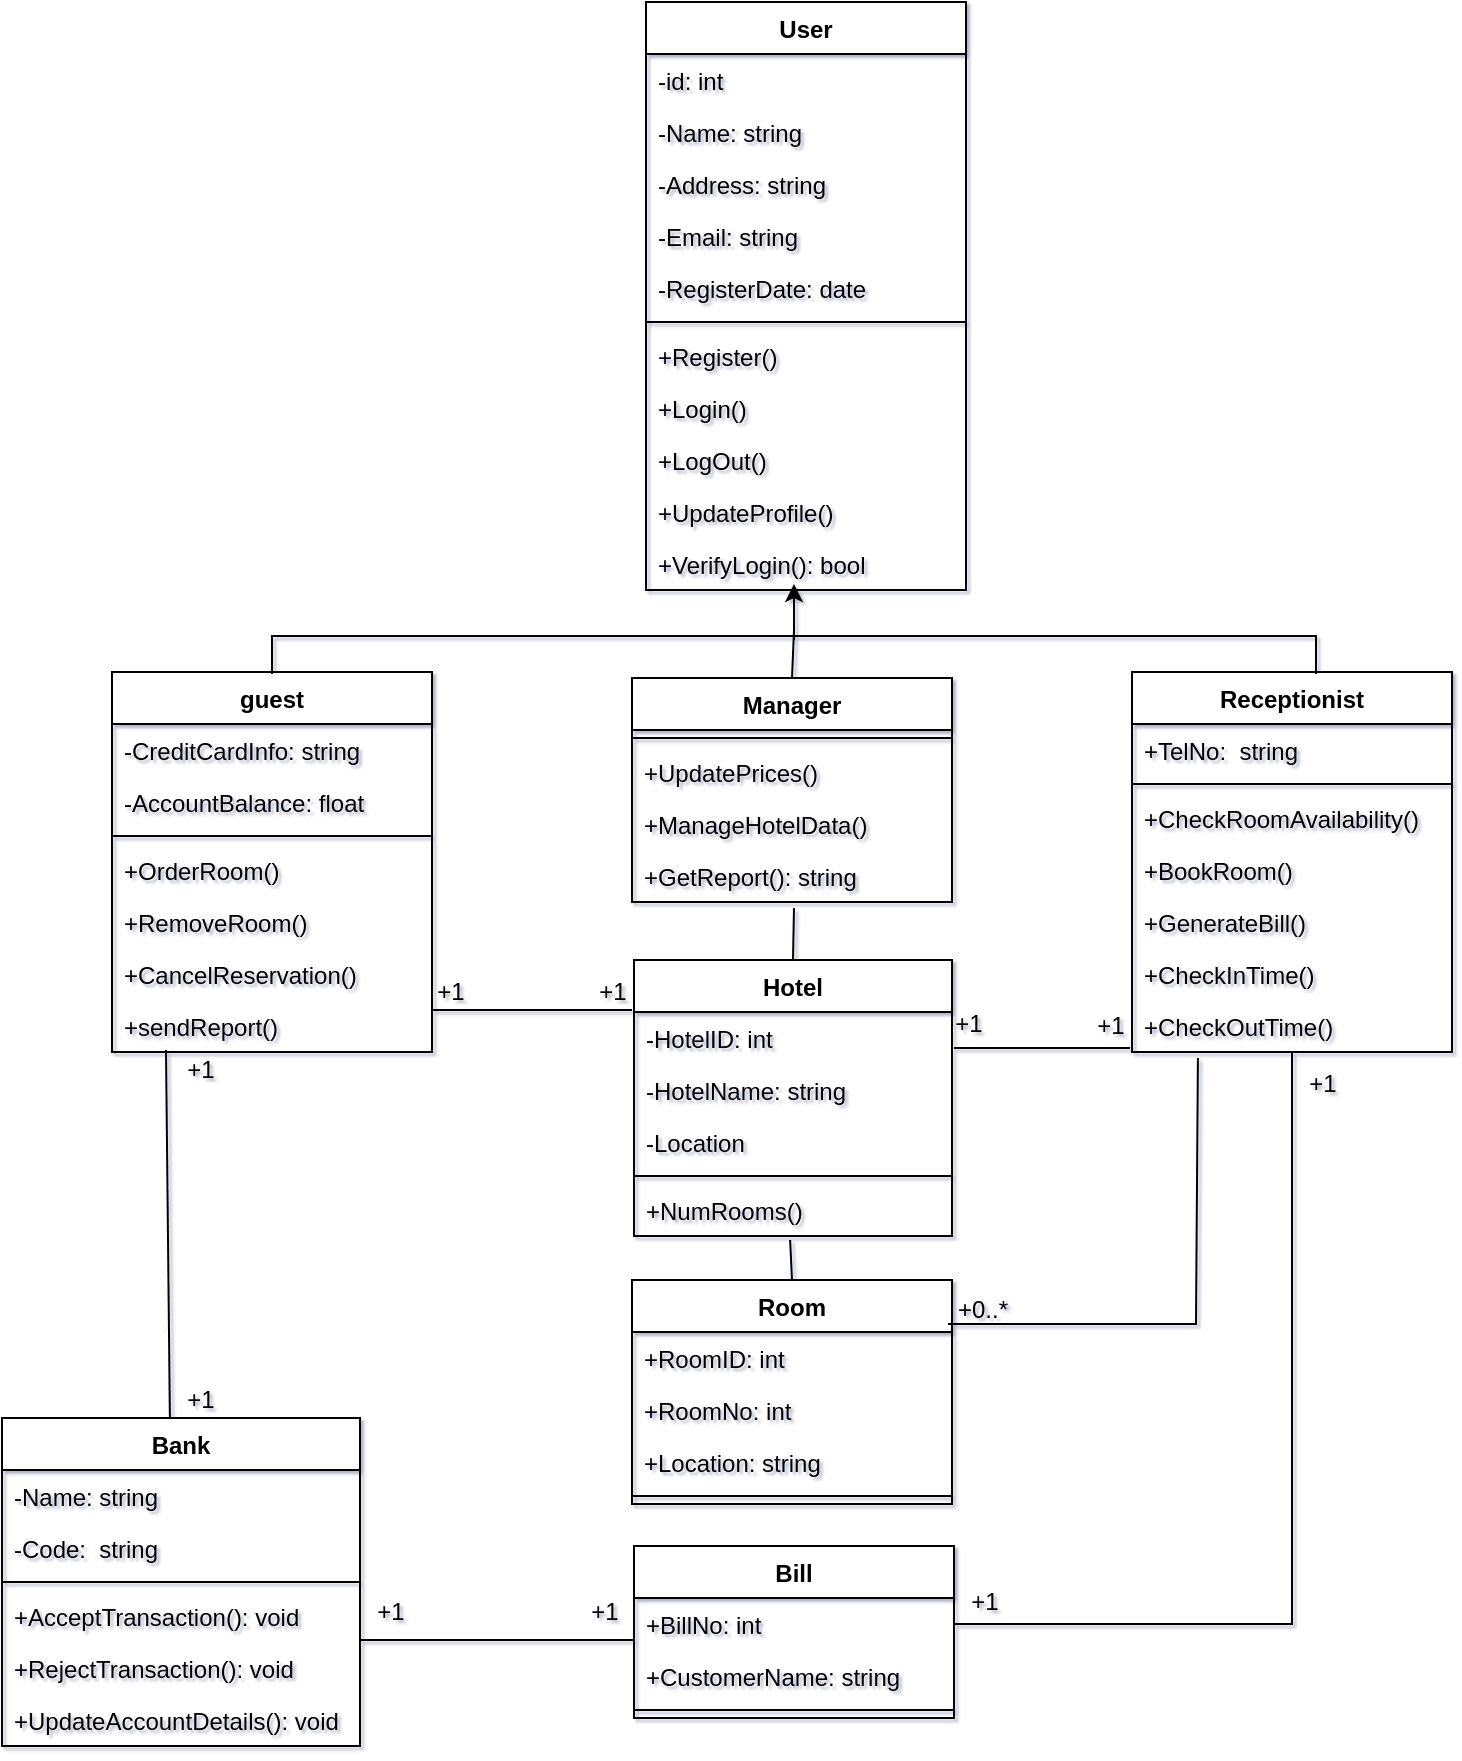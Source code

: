 <mxfile version="16.1.2" type="github">
  <diagram id="C5RBs43oDa-KdzZeNtuy" name="Page-1">
    <mxGraphModel dx="1268" dy="1282" grid="0" gridSize="10" guides="1" tooltips="1" connect="0" arrows="1" fold="1" page="0" pageScale="1" pageWidth="827" pageHeight="1169" background="none" math="0" shadow="1">
      <root>
        <mxCell id="WIyWlLk6GJQsqaUBKTNV-0" />
        <mxCell id="WIyWlLk6GJQsqaUBKTNV-1" parent="WIyWlLk6GJQsqaUBKTNV-0" />
        <mxCell id="Q7qjtp1x8WxKevpJag3L-6" value="Manager" style="swimlane;fontStyle=1;align=center;verticalAlign=top;childLayout=stackLayout;horizontal=1;startSize=26;horizontalStack=0;resizeParent=1;resizeParentMax=0;resizeLast=0;collapsible=1;marginBottom=0;" parent="WIyWlLk6GJQsqaUBKTNV-1" vertex="1">
          <mxGeometry x="280" y="-87" width="160" height="112" as="geometry" />
        </mxCell>
        <mxCell id="Q7qjtp1x8WxKevpJag3L-8" value="" style="line;strokeWidth=1;fillColor=none;align=left;verticalAlign=middle;spacingTop=-1;spacingLeft=3;spacingRight=3;rotatable=0;labelPosition=right;points=[];portConstraint=eastwest;" parent="Q7qjtp1x8WxKevpJag3L-6" vertex="1">
          <mxGeometry y="26" width="160" height="8" as="geometry" />
        </mxCell>
        <mxCell id="MbUpZIQPNQZBRhVj-hbv-45" value="+UpdatePrices()" style="text;strokeColor=none;fillColor=none;align=left;verticalAlign=top;spacingLeft=4;spacingRight=4;overflow=hidden;rotatable=0;points=[[0,0.5],[1,0.5]];portConstraint=eastwest;" vertex="1" parent="Q7qjtp1x8WxKevpJag3L-6">
          <mxGeometry y="34" width="160" height="26" as="geometry" />
        </mxCell>
        <mxCell id="MbUpZIQPNQZBRhVj-hbv-46" value="+ManageHotelData()" style="text;strokeColor=none;fillColor=none;align=left;verticalAlign=top;spacingLeft=4;spacingRight=4;overflow=hidden;rotatable=0;points=[[0,0.5],[1,0.5]];portConstraint=eastwest;" vertex="1" parent="Q7qjtp1x8WxKevpJag3L-6">
          <mxGeometry y="60" width="160" height="26" as="geometry" />
        </mxCell>
        <mxCell id="MbUpZIQPNQZBRhVj-hbv-29" value="+GetReport(): string" style="text;strokeColor=none;fillColor=none;align=left;verticalAlign=top;spacingLeft=4;spacingRight=4;overflow=hidden;rotatable=0;points=[[0,0.5],[1,0.5]];portConstraint=eastwest;" vertex="1" parent="Q7qjtp1x8WxKevpJag3L-6">
          <mxGeometry y="86" width="160" height="26" as="geometry" />
        </mxCell>
        <mxCell id="Q7qjtp1x8WxKevpJag3L-10" value="guest" style="swimlane;fontStyle=1;align=center;verticalAlign=top;childLayout=stackLayout;horizontal=1;startSize=26;horizontalStack=0;resizeParent=1;resizeParentMax=0;resizeLast=0;collapsible=1;marginBottom=0;" parent="WIyWlLk6GJQsqaUBKTNV-1" vertex="1">
          <mxGeometry x="20" y="-90" width="160" height="190" as="geometry" />
        </mxCell>
        <mxCell id="Q7qjtp1x8WxKevpJag3L-21" value="-CreditCardInfo: string" style="text;strokeColor=none;fillColor=none;align=left;verticalAlign=top;spacingLeft=4;spacingRight=4;overflow=hidden;rotatable=0;points=[[0,0.5],[1,0.5]];portConstraint=eastwest;" parent="Q7qjtp1x8WxKevpJag3L-10" vertex="1">
          <mxGeometry y="26" width="160" height="26" as="geometry" />
        </mxCell>
        <mxCell id="Q7qjtp1x8WxKevpJag3L-20" value="-AccountBalance: float" style="text;strokeColor=none;fillColor=none;align=left;verticalAlign=top;spacingLeft=4;spacingRight=4;overflow=hidden;rotatable=0;points=[[0,0.5],[1,0.5]];portConstraint=eastwest;" parent="Q7qjtp1x8WxKevpJag3L-10" vertex="1">
          <mxGeometry y="52" width="160" height="26" as="geometry" />
        </mxCell>
        <mxCell id="Q7qjtp1x8WxKevpJag3L-12" value="" style="line;strokeWidth=1;fillColor=none;align=left;verticalAlign=middle;spacingTop=-1;spacingLeft=3;spacingRight=3;rotatable=0;labelPosition=right;points=[];portConstraint=eastwest;" parent="Q7qjtp1x8WxKevpJag3L-10" vertex="1">
          <mxGeometry y="78" width="160" height="8" as="geometry" />
        </mxCell>
        <mxCell id="Q7qjtp1x8WxKevpJag3L-22" value="+OrderRoom()" style="text;strokeColor=none;fillColor=none;align=left;verticalAlign=top;spacingLeft=4;spacingRight=4;overflow=hidden;rotatable=0;points=[[0,0.5],[1,0.5]];portConstraint=eastwest;" parent="Q7qjtp1x8WxKevpJag3L-10" vertex="1">
          <mxGeometry y="86" width="160" height="26" as="geometry" />
        </mxCell>
        <mxCell id="Q7qjtp1x8WxKevpJag3L-23" value="+RemoveRoom()" style="text;strokeColor=none;fillColor=none;align=left;verticalAlign=top;spacingLeft=4;spacingRight=4;overflow=hidden;rotatable=0;points=[[0,0.5],[1,0.5]];portConstraint=eastwest;" parent="Q7qjtp1x8WxKevpJag3L-10" vertex="1">
          <mxGeometry y="112" width="160" height="26" as="geometry" />
        </mxCell>
        <mxCell id="MbUpZIQPNQZBRhVj-hbv-28" value="+CancelReservation()" style="text;strokeColor=none;fillColor=none;align=left;verticalAlign=top;spacingLeft=4;spacingRight=4;overflow=hidden;rotatable=0;points=[[0,0.5],[1,0.5]];portConstraint=eastwest;" vertex="1" parent="Q7qjtp1x8WxKevpJag3L-10">
          <mxGeometry y="138" width="160" height="26" as="geometry" />
        </mxCell>
        <mxCell id="MbUpZIQPNQZBRhVj-hbv-42" value="+sendReport()" style="text;strokeColor=none;fillColor=none;align=left;verticalAlign=top;spacingLeft=4;spacingRight=4;overflow=hidden;rotatable=0;points=[[0,0.5],[1,0.5]];portConstraint=eastwest;" vertex="1" parent="Q7qjtp1x8WxKevpJag3L-10">
          <mxGeometry y="164" width="160" height="26" as="geometry" />
        </mxCell>
        <mxCell id="T5A34cYK0QaYjGAUa2mt-9" value="Room" style="swimlane;fontStyle=1;align=center;verticalAlign=top;childLayout=stackLayout;horizontal=1;startSize=26;horizontalStack=0;resizeParent=1;resizeParentMax=0;resizeLast=0;collapsible=1;marginBottom=0;" parent="WIyWlLk6GJQsqaUBKTNV-1" vertex="1">
          <mxGeometry x="280" y="214" width="160" height="112" as="geometry" />
        </mxCell>
        <mxCell id="MbUpZIQPNQZBRhVj-hbv-49" value="+RoomID: int" style="text;strokeColor=none;fillColor=none;align=left;verticalAlign=top;spacingLeft=4;spacingRight=4;overflow=hidden;rotatable=0;points=[[0,0.5],[1,0.5]];portConstraint=eastwest;" vertex="1" parent="T5A34cYK0QaYjGAUa2mt-9">
          <mxGeometry y="26" width="160" height="26" as="geometry" />
        </mxCell>
        <mxCell id="T5A34cYK0QaYjGAUa2mt-10" value="+RoomNo: int" style="text;strokeColor=none;fillColor=none;align=left;verticalAlign=top;spacingLeft=4;spacingRight=4;overflow=hidden;rotatable=0;points=[[0,0.5],[1,0.5]];portConstraint=eastwest;" parent="T5A34cYK0QaYjGAUa2mt-9" vertex="1">
          <mxGeometry y="52" width="160" height="26" as="geometry" />
        </mxCell>
        <mxCell id="T5A34cYK0QaYjGAUa2mt-13" value="+Location: string" style="text;strokeColor=none;fillColor=none;align=left;verticalAlign=top;spacingLeft=4;spacingRight=4;overflow=hidden;rotatable=0;points=[[0,0.5],[1,0.5]];portConstraint=eastwest;" parent="T5A34cYK0QaYjGAUa2mt-9" vertex="1">
          <mxGeometry y="78" width="160" height="26" as="geometry" />
        </mxCell>
        <mxCell id="T5A34cYK0QaYjGAUa2mt-11" value="" style="line;strokeWidth=1;fillColor=none;align=left;verticalAlign=middle;spacingTop=-1;spacingLeft=3;spacingRight=3;rotatable=0;labelPosition=right;points=[];portConstraint=eastwest;" parent="T5A34cYK0QaYjGAUa2mt-9" vertex="1">
          <mxGeometry y="104" width="160" height="8" as="geometry" />
        </mxCell>
        <mxCell id="T5A34cYK0QaYjGAUa2mt-14" value="Receptionist" style="swimlane;fontStyle=1;align=center;verticalAlign=top;childLayout=stackLayout;horizontal=1;startSize=26;horizontalStack=0;resizeParent=1;resizeParentMax=0;resizeLast=0;collapsible=1;marginBottom=0;gradientColor=none;" parent="WIyWlLk6GJQsqaUBKTNV-1" vertex="1">
          <mxGeometry x="530" y="-90" width="160" height="190" as="geometry" />
        </mxCell>
        <mxCell id="T5A34cYK0QaYjGAUa2mt-19" value="+TelNo:  string" style="text;strokeColor=none;fillColor=none;align=left;verticalAlign=top;spacingLeft=4;spacingRight=4;overflow=hidden;rotatable=0;points=[[0,0.5],[1,0.5]];portConstraint=eastwest;" parent="T5A34cYK0QaYjGAUa2mt-14" vertex="1">
          <mxGeometry y="26" width="160" height="26" as="geometry" />
        </mxCell>
        <mxCell id="T5A34cYK0QaYjGAUa2mt-16" value="" style="line;strokeWidth=1;fillColor=none;align=left;verticalAlign=middle;spacingTop=-1;spacingLeft=3;spacingRight=3;rotatable=0;labelPosition=right;points=[];portConstraint=eastwest;" parent="T5A34cYK0QaYjGAUa2mt-14" vertex="1">
          <mxGeometry y="52" width="160" height="8" as="geometry" />
        </mxCell>
        <mxCell id="T5A34cYK0QaYjGAUa2mt-17" value="+CheckRoomAvailability()" style="text;strokeColor=none;fillColor=none;align=left;verticalAlign=top;spacingLeft=4;spacingRight=4;overflow=hidden;rotatable=0;points=[[0,0.5],[1,0.5]];portConstraint=eastwest;" parent="T5A34cYK0QaYjGAUa2mt-14" vertex="1">
          <mxGeometry y="60" width="160" height="26" as="geometry" />
        </mxCell>
        <mxCell id="T5A34cYK0QaYjGAUa2mt-21" value="+BookRoom()" style="text;strokeColor=none;fillColor=none;align=left;verticalAlign=top;spacingLeft=4;spacingRight=4;overflow=hidden;rotatable=0;points=[[0,0.5],[1,0.5]];portConstraint=eastwest;" parent="T5A34cYK0QaYjGAUa2mt-14" vertex="1">
          <mxGeometry y="86" width="160" height="26" as="geometry" />
        </mxCell>
        <mxCell id="T5A34cYK0QaYjGAUa2mt-37" value="+GenerateBill()" style="text;strokeColor=none;fillColor=none;align=left;verticalAlign=top;spacingLeft=4;spacingRight=4;overflow=hidden;rotatable=0;points=[[0,0.5],[1,0.5]];portConstraint=eastwest;" parent="T5A34cYK0QaYjGAUa2mt-14" vertex="1">
          <mxGeometry y="112" width="160" height="26" as="geometry" />
        </mxCell>
        <mxCell id="MbUpZIQPNQZBRhVj-hbv-41" value="+CheckInTime()" style="text;strokeColor=none;fillColor=none;align=left;verticalAlign=top;spacingLeft=4;spacingRight=4;overflow=hidden;rotatable=0;points=[[0,0.5],[1,0.5]];portConstraint=eastwest;" vertex="1" parent="T5A34cYK0QaYjGAUa2mt-14">
          <mxGeometry y="138" width="160" height="26" as="geometry" />
        </mxCell>
        <mxCell id="MbUpZIQPNQZBRhVj-hbv-40" value="+CheckOutTime()" style="text;strokeColor=none;fillColor=none;align=left;verticalAlign=top;spacingLeft=4;spacingRight=4;overflow=hidden;rotatable=0;points=[[0,0.5],[1,0.5]];portConstraint=eastwest;" vertex="1" parent="T5A34cYK0QaYjGAUa2mt-14">
          <mxGeometry y="164" width="160" height="26" as="geometry" />
        </mxCell>
        <mxCell id="T5A34cYK0QaYjGAUa2mt-29" value="" style="endArrow=none;html=1;rounded=0;exitX=1;exitY=0.5;exitDx=0;exitDy=0;" parent="WIyWlLk6GJQsqaUBKTNV-1" source="T5A34cYK0QaYjGAUa2mt-31" edge="1">
          <mxGeometry width="50" height="50" relative="1" as="geometry">
            <mxPoint x="828" y="210" as="sourcePoint" />
            <mxPoint x="610" y="100" as="targetPoint" />
            <Array as="points">
              <mxPoint x="610" y="386" />
            </Array>
          </mxGeometry>
        </mxCell>
        <mxCell id="T5A34cYK0QaYjGAUa2mt-30" value="Bill" style="swimlane;fontStyle=1;align=center;verticalAlign=top;childLayout=stackLayout;horizontal=1;startSize=26;horizontalStack=0;resizeParent=1;resizeParentMax=0;resizeLast=0;collapsible=1;marginBottom=0;" parent="WIyWlLk6GJQsqaUBKTNV-1" vertex="1">
          <mxGeometry x="281" y="347" width="160" height="86" as="geometry" />
        </mxCell>
        <mxCell id="T5A34cYK0QaYjGAUa2mt-31" value="+BillNo: int" style="text;strokeColor=none;fillColor=none;align=left;verticalAlign=top;spacingLeft=4;spacingRight=4;overflow=hidden;rotatable=0;points=[[0,0.5],[1,0.5]];portConstraint=eastwest;" parent="T5A34cYK0QaYjGAUa2mt-30" vertex="1">
          <mxGeometry y="26" width="160" height="26" as="geometry" />
        </mxCell>
        <mxCell id="T5A34cYK0QaYjGAUa2mt-34" value="+CustomerName: string" style="text;strokeColor=none;fillColor=none;align=left;verticalAlign=top;spacingLeft=4;spacingRight=4;overflow=hidden;rotatable=0;points=[[0,0.5],[1,0.5]];portConstraint=eastwest;" parent="T5A34cYK0QaYjGAUa2mt-30" vertex="1">
          <mxGeometry y="52" width="160" height="26" as="geometry" />
        </mxCell>
        <mxCell id="T5A34cYK0QaYjGAUa2mt-32" value="" style="line;strokeWidth=1;fillColor=none;align=left;verticalAlign=middle;spacingTop=-1;spacingLeft=3;spacingRight=3;rotatable=0;labelPosition=right;points=[];portConstraint=eastwest;" parent="T5A34cYK0QaYjGAUa2mt-30" vertex="1">
          <mxGeometry y="78" width="160" height="8" as="geometry" />
        </mxCell>
        <mxCell id="T5A34cYK0QaYjGAUa2mt-35" value="" style="endArrow=none;html=1;rounded=0;entryX=0;entryY=0.808;entryDx=0;entryDy=0;entryPerimeter=0;exitX=1;exitY=0.962;exitDx=0;exitDy=0;exitPerimeter=0;" parent="WIyWlLk6GJQsqaUBKTNV-1" source="MbUpZIQPNQZBRhVj-hbv-13" target="T5A34cYK0QaYjGAUa2mt-31" edge="1">
          <mxGeometry width="50" height="50" relative="1" as="geometry">
            <mxPoint x="100" y="335" as="sourcePoint" />
            <mxPoint x="580" y="280" as="targetPoint" />
            <Array as="points" />
          </mxGeometry>
        </mxCell>
        <mxCell id="T5A34cYK0QaYjGAUa2mt-38" value="" style="endArrow=none;html=1;rounded=0;exitX=0.206;exitY=1.115;exitDx=0;exitDy=0;exitPerimeter=0;" parent="WIyWlLk6GJQsqaUBKTNV-1" source="MbUpZIQPNQZBRhVj-hbv-40" edge="1">
          <mxGeometry width="50" height="50" relative="1" as="geometry">
            <mxPoint x="562" y="145" as="sourcePoint" />
            <mxPoint x="438" y="236" as="targetPoint" />
            <Array as="points">
              <mxPoint x="562" y="236" />
            </Array>
          </mxGeometry>
        </mxCell>
        <mxCell id="T5A34cYK0QaYjGAUa2mt-43" value="+1" style="text;html=1;align=center;verticalAlign=middle;resizable=0;points=[];autosize=1;strokeColor=none;fillColor=none;" parent="WIyWlLk6GJQsqaUBKTNV-1" vertex="1">
          <mxGeometry x="144" y="370" width="30" height="20" as="geometry" />
        </mxCell>
        <mxCell id="T5A34cYK0QaYjGAUa2mt-44" value="+1" style="text;html=1;align=center;verticalAlign=middle;resizable=0;points=[];autosize=1;strokeColor=none;fillColor=none;" parent="WIyWlLk6GJQsqaUBKTNV-1" vertex="1">
          <mxGeometry x="251" y="370" width="30" height="20" as="geometry" />
        </mxCell>
        <mxCell id="T5A34cYK0QaYjGAUa2mt-46" value="+1" style="text;html=1;align=center;verticalAlign=middle;resizable=0;points=[];autosize=1;strokeColor=none;fillColor=none;" parent="WIyWlLk6GJQsqaUBKTNV-1" vertex="1">
          <mxGeometry x="610" y="106" width="30" height="20" as="geometry" />
        </mxCell>
        <mxCell id="T5A34cYK0QaYjGAUa2mt-47" value="+0..*" style="text;html=1;align=center;verticalAlign=middle;resizable=0;points=[];autosize=1;strokeColor=none;fillColor=none;" parent="WIyWlLk6GJQsqaUBKTNV-1" vertex="1">
          <mxGeometry x="435" y="219" width="40" height="20" as="geometry" />
        </mxCell>
        <mxCell id="LYXB9PWpveWqiD-qRQv--0" value="User" style="swimlane;fontStyle=1;align=center;verticalAlign=top;childLayout=stackLayout;horizontal=1;startSize=26;horizontalStack=0;resizeParent=1;resizeParentMax=0;resizeLast=0;collapsible=1;marginBottom=0;" parent="WIyWlLk6GJQsqaUBKTNV-1" vertex="1">
          <mxGeometry x="287" y="-425" width="160" height="294" as="geometry" />
        </mxCell>
        <mxCell id="LYXB9PWpveWqiD-qRQv--10" value="-id: int" style="text;strokeColor=none;fillColor=none;align=left;verticalAlign=top;spacingLeft=4;spacingRight=4;overflow=hidden;rotatable=0;points=[[0,0.5],[1,0.5]];portConstraint=eastwest;" parent="LYXB9PWpveWqiD-qRQv--0" vertex="1">
          <mxGeometry y="26" width="160" height="26" as="geometry" />
        </mxCell>
        <mxCell id="LYXB9PWpveWqiD-qRQv--1" value="-Name: string" style="text;strokeColor=none;fillColor=none;align=left;verticalAlign=top;spacingLeft=4;spacingRight=4;overflow=hidden;rotatable=0;points=[[0,0.5],[1,0.5]];portConstraint=eastwest;" parent="LYXB9PWpveWqiD-qRQv--0" vertex="1">
          <mxGeometry y="52" width="160" height="26" as="geometry" />
        </mxCell>
        <mxCell id="LYXB9PWpveWqiD-qRQv--2" value="-Address: string" style="text;strokeColor=none;fillColor=none;align=left;verticalAlign=top;spacingLeft=4;spacingRight=4;overflow=hidden;rotatable=0;points=[[0,0.5],[1,0.5]];portConstraint=eastwest;" parent="LYXB9PWpveWqiD-qRQv--0" vertex="1">
          <mxGeometry y="78" width="160" height="26" as="geometry" />
        </mxCell>
        <mxCell id="LYXB9PWpveWqiD-qRQv--3" value="-Email: string" style="text;strokeColor=none;fillColor=none;align=left;verticalAlign=top;spacingLeft=4;spacingRight=4;overflow=hidden;rotatable=0;points=[[0,0.5],[1,0.5]];portConstraint=eastwest;" parent="LYXB9PWpveWqiD-qRQv--0" vertex="1">
          <mxGeometry y="104" width="160" height="26" as="geometry" />
        </mxCell>
        <mxCell id="LYXB9PWpveWqiD-qRQv--12" value="-RegisterDate: date" style="text;strokeColor=none;fillColor=none;align=left;verticalAlign=top;spacingLeft=4;spacingRight=4;overflow=hidden;rotatable=0;points=[[0,0.5],[1,0.5]];portConstraint=eastwest;" parent="LYXB9PWpveWqiD-qRQv--0" vertex="1">
          <mxGeometry y="130" width="160" height="26" as="geometry" />
        </mxCell>
        <mxCell id="LYXB9PWpveWqiD-qRQv--6" value="" style="line;strokeWidth=1;fillColor=none;align=left;verticalAlign=middle;spacingTop=-1;spacingLeft=3;spacingRight=3;rotatable=0;labelPosition=right;points=[];portConstraint=eastwest;" parent="LYXB9PWpveWqiD-qRQv--0" vertex="1">
          <mxGeometry y="156" width="160" height="8" as="geometry" />
        </mxCell>
        <mxCell id="LYXB9PWpveWqiD-qRQv--7" value="+Register()" style="text;strokeColor=none;fillColor=none;align=left;verticalAlign=top;spacingLeft=4;spacingRight=4;overflow=hidden;rotatable=0;points=[[0,0.5],[1,0.5]];portConstraint=eastwest;" parent="LYXB9PWpveWqiD-qRQv--0" vertex="1">
          <mxGeometry y="164" width="160" height="26" as="geometry" />
        </mxCell>
        <mxCell id="LYXB9PWpveWqiD-qRQv--8" value="+Login()" style="text;strokeColor=none;fillColor=none;align=left;verticalAlign=top;spacingLeft=4;spacingRight=4;overflow=hidden;rotatable=0;points=[[0,0.5],[1,0.5]];portConstraint=eastwest;" parent="LYXB9PWpveWqiD-qRQv--0" vertex="1">
          <mxGeometry y="190" width="160" height="26" as="geometry" />
        </mxCell>
        <mxCell id="MbUpZIQPNQZBRhVj-hbv-47" value="+LogOut()" style="text;strokeColor=none;fillColor=none;align=left;verticalAlign=top;spacingLeft=4;spacingRight=4;overflow=hidden;rotatable=0;points=[[0,0.5],[1,0.5]];portConstraint=eastwest;" vertex="1" parent="LYXB9PWpveWqiD-qRQv--0">
          <mxGeometry y="216" width="160" height="26" as="geometry" />
        </mxCell>
        <mxCell id="LYXB9PWpveWqiD-qRQv--9" value="+UpdateProfile()" style="text;strokeColor=none;fillColor=none;align=left;verticalAlign=top;spacingLeft=4;spacingRight=4;overflow=hidden;rotatable=0;points=[[0,0.5],[1,0.5]];portConstraint=eastwest;" parent="LYXB9PWpveWqiD-qRQv--0" vertex="1">
          <mxGeometry y="242" width="160" height="26" as="geometry" />
        </mxCell>
        <mxCell id="LYXB9PWpveWqiD-qRQv--11" value="+VerifyLogin(): bool" style="text;strokeColor=none;fillColor=none;align=left;verticalAlign=top;spacingLeft=4;spacingRight=4;overflow=hidden;rotatable=0;points=[[0,0.5],[1,0.5]];portConstraint=eastwest;" parent="LYXB9PWpveWqiD-qRQv--0" vertex="1">
          <mxGeometry y="268" width="160" height="26" as="geometry" />
        </mxCell>
        <mxCell id="MbUpZIQPNQZBRhVj-hbv-7" value="Bank" style="swimlane;fontStyle=1;align=center;verticalAlign=top;childLayout=stackLayout;horizontal=1;startSize=26;horizontalStack=0;resizeParent=1;resizeParentMax=0;resizeLast=0;collapsible=1;marginBottom=0;" vertex="1" parent="WIyWlLk6GJQsqaUBKTNV-1">
          <mxGeometry x="-35" y="283" width="179" height="164" as="geometry" />
        </mxCell>
        <mxCell id="MbUpZIQPNQZBRhVj-hbv-9" value="-Name: string" style="text;strokeColor=none;fillColor=none;align=left;verticalAlign=top;spacingLeft=4;spacingRight=4;overflow=hidden;rotatable=0;points=[[0,0.5],[1,0.5]];portConstraint=eastwest;" vertex="1" parent="MbUpZIQPNQZBRhVj-hbv-7">
          <mxGeometry y="26" width="179" height="26" as="geometry" />
        </mxCell>
        <mxCell id="MbUpZIQPNQZBRhVj-hbv-10" value="-Code:  string" style="text;strokeColor=none;fillColor=none;align=left;verticalAlign=top;spacingLeft=4;spacingRight=4;overflow=hidden;rotatable=0;points=[[0,0.5],[1,0.5]];portConstraint=eastwest;" vertex="1" parent="MbUpZIQPNQZBRhVj-hbv-7">
          <mxGeometry y="52" width="179" height="26" as="geometry" />
        </mxCell>
        <mxCell id="MbUpZIQPNQZBRhVj-hbv-12" value="" style="line;strokeWidth=1;fillColor=none;align=left;verticalAlign=middle;spacingTop=-1;spacingLeft=3;spacingRight=3;rotatable=0;labelPosition=right;points=[];portConstraint=eastwest;" vertex="1" parent="MbUpZIQPNQZBRhVj-hbv-7">
          <mxGeometry y="78" width="179" height="8" as="geometry" />
        </mxCell>
        <mxCell id="MbUpZIQPNQZBRhVj-hbv-13" value="+AcceptTransaction(): void" style="text;strokeColor=none;fillColor=none;align=left;verticalAlign=top;spacingLeft=4;spacingRight=4;overflow=hidden;rotatable=0;points=[[0,0.5],[1,0.5]];portConstraint=eastwest;" vertex="1" parent="MbUpZIQPNQZBRhVj-hbv-7">
          <mxGeometry y="86" width="179" height="26" as="geometry" />
        </mxCell>
        <mxCell id="MbUpZIQPNQZBRhVj-hbv-14" value="+RejectTransaction(): void" style="text;strokeColor=none;fillColor=none;align=left;verticalAlign=top;spacingLeft=4;spacingRight=4;overflow=hidden;rotatable=0;points=[[0,0.5],[1,0.5]];portConstraint=eastwest;" vertex="1" parent="MbUpZIQPNQZBRhVj-hbv-7">
          <mxGeometry y="112" width="179" height="26" as="geometry" />
        </mxCell>
        <mxCell id="MbUpZIQPNQZBRhVj-hbv-15" value="+UpdateAccountDetails(): void" style="text;strokeColor=none;fillColor=none;align=left;verticalAlign=top;spacingLeft=4;spacingRight=4;overflow=hidden;rotatable=0;points=[[0,0.5],[1,0.5]];portConstraint=eastwest;" vertex="1" parent="MbUpZIQPNQZBRhVj-hbv-7">
          <mxGeometry y="138" width="179" height="26" as="geometry" />
        </mxCell>
        <mxCell id="MbUpZIQPNQZBRhVj-hbv-17" value="" style="endArrow=none;html=1;rounded=0;entryX=0.575;entryY=0.005;entryDx=0;entryDy=0;entryPerimeter=0;" edge="1" parent="WIyWlLk6GJQsqaUBKTNV-1" target="T5A34cYK0QaYjGAUa2mt-14">
          <mxGeometry width="50" height="50" relative="1" as="geometry">
            <mxPoint x="100" y="-89" as="sourcePoint" />
            <mxPoint x="640" y="-99" as="targetPoint" />
            <Array as="points">
              <mxPoint x="100" y="-108" />
              <mxPoint x="622" y="-108" />
            </Array>
          </mxGeometry>
        </mxCell>
        <mxCell id="MbUpZIQPNQZBRhVj-hbv-18" value="" style="endArrow=classic;html=1;rounded=0;" edge="1" parent="WIyWlLk6GJQsqaUBKTNV-1">
          <mxGeometry width="50" height="50" relative="1" as="geometry">
            <mxPoint x="361" y="-106" as="sourcePoint" />
            <mxPoint x="361" y="-134" as="targetPoint" />
          </mxGeometry>
        </mxCell>
        <mxCell id="MbUpZIQPNQZBRhVj-hbv-20" value="" style="endArrow=none;html=1;rounded=0;exitX=0.5;exitY=0;exitDx=0;exitDy=0;" edge="1" parent="WIyWlLk6GJQsqaUBKTNV-1" source="Q7qjtp1x8WxKevpJag3L-6">
          <mxGeometry width="50" height="50" relative="1" as="geometry">
            <mxPoint x="311" y="-56" as="sourcePoint" />
            <mxPoint x="361" y="-111" as="targetPoint" />
          </mxGeometry>
        </mxCell>
        <mxCell id="MbUpZIQPNQZBRhVj-hbv-23" value="" style="endArrow=none;html=1;rounded=0;exitX=0.469;exitY=0;exitDx=0;exitDy=0;exitPerimeter=0;" edge="1" parent="WIyWlLk6GJQsqaUBKTNV-1" source="MbUpZIQPNQZBRhVj-hbv-7">
          <mxGeometry width="50" height="50" relative="1" as="geometry">
            <mxPoint x="-77" y="186" as="sourcePoint" />
            <mxPoint x="47" y="99" as="targetPoint" />
          </mxGeometry>
        </mxCell>
        <mxCell id="MbUpZIQPNQZBRhVj-hbv-24" value="+1" style="text;html=1;align=center;verticalAlign=middle;resizable=0;points=[];autosize=1;strokeColor=none;fillColor=none;" vertex="1" parent="WIyWlLk6GJQsqaUBKTNV-1">
          <mxGeometry x="52" y="265" width="24" height="18" as="geometry" />
        </mxCell>
        <mxCell id="MbUpZIQPNQZBRhVj-hbv-25" value="+1" style="text;html=1;align=center;verticalAlign=middle;resizable=0;points=[];autosize=1;strokeColor=none;fillColor=none;" vertex="1" parent="WIyWlLk6GJQsqaUBKTNV-1">
          <mxGeometry x="52" y="100" width="24" height="18" as="geometry" />
        </mxCell>
        <mxCell id="MbUpZIQPNQZBRhVj-hbv-30" value="Hotel" style="swimlane;fontStyle=1;align=center;verticalAlign=top;childLayout=stackLayout;horizontal=1;startSize=26;horizontalStack=0;resizeParent=1;resizeParentMax=0;resizeLast=0;collapsible=1;marginBottom=0;" vertex="1" parent="WIyWlLk6GJQsqaUBKTNV-1">
          <mxGeometry x="281" y="54" width="159" height="138" as="geometry" />
        </mxCell>
        <mxCell id="MbUpZIQPNQZBRhVj-hbv-48" value="-HotelID: int" style="text;strokeColor=none;fillColor=none;align=left;verticalAlign=top;spacingLeft=4;spacingRight=4;overflow=hidden;rotatable=0;points=[[0,0.5],[1,0.5]];portConstraint=eastwest;" vertex="1" parent="MbUpZIQPNQZBRhVj-hbv-30">
          <mxGeometry y="26" width="159" height="26" as="geometry" />
        </mxCell>
        <mxCell id="MbUpZIQPNQZBRhVj-hbv-31" value="-HotelName: string" style="text;strokeColor=none;fillColor=none;align=left;verticalAlign=top;spacingLeft=4;spacingRight=4;overflow=hidden;rotatable=0;points=[[0,0.5],[1,0.5]];portConstraint=eastwest;" vertex="1" parent="MbUpZIQPNQZBRhVj-hbv-30">
          <mxGeometry y="52" width="159" height="26" as="geometry" />
        </mxCell>
        <mxCell id="MbUpZIQPNQZBRhVj-hbv-32" value="-Location" style="text;strokeColor=none;fillColor=none;align=left;verticalAlign=top;spacingLeft=4;spacingRight=4;overflow=hidden;rotatable=0;points=[[0,0.5],[1,0.5]];portConstraint=eastwest;" vertex="1" parent="MbUpZIQPNQZBRhVj-hbv-30">
          <mxGeometry y="78" width="159" height="26" as="geometry" />
        </mxCell>
        <mxCell id="MbUpZIQPNQZBRhVj-hbv-33" value="" style="line;strokeWidth=1;fillColor=none;align=left;verticalAlign=middle;spacingTop=-1;spacingLeft=3;spacingRight=3;rotatable=0;labelPosition=right;points=[];portConstraint=eastwest;" vertex="1" parent="MbUpZIQPNQZBRhVj-hbv-30">
          <mxGeometry y="104" width="159" height="8" as="geometry" />
        </mxCell>
        <mxCell id="MbUpZIQPNQZBRhVj-hbv-34" value="+NumRooms()" style="text;strokeColor=none;fillColor=none;align=left;verticalAlign=top;spacingLeft=4;spacingRight=4;overflow=hidden;rotatable=0;points=[[0,0.5],[1,0.5]];portConstraint=eastwest;" vertex="1" parent="MbUpZIQPNQZBRhVj-hbv-30">
          <mxGeometry y="112" width="159" height="26" as="geometry" />
        </mxCell>
        <mxCell id="MbUpZIQPNQZBRhVj-hbv-37" value="" style="endArrow=none;html=1;rounded=0;exitX=0.5;exitY=0;exitDx=0;exitDy=0;" edge="1" parent="WIyWlLk6GJQsqaUBKTNV-1" source="MbUpZIQPNQZBRhVj-hbv-30">
          <mxGeometry width="50" height="50" relative="1" as="geometry">
            <mxPoint x="351" y="58" as="sourcePoint" />
            <mxPoint x="361" y="28" as="targetPoint" />
          </mxGeometry>
        </mxCell>
        <mxCell id="MbUpZIQPNQZBRhVj-hbv-39" value="" style="endArrow=none;html=1;rounded=0;entryX=0.491;entryY=1.077;entryDx=0;entryDy=0;entryPerimeter=0;exitX=0.5;exitY=0;exitDx=0;exitDy=0;" edge="1" parent="WIyWlLk6GJQsqaUBKTNV-1" source="T5A34cYK0QaYjGAUa2mt-9" target="MbUpZIQPNQZBRhVj-hbv-34">
          <mxGeometry width="50" height="50" relative="1" as="geometry">
            <mxPoint x="162" y="182" as="sourcePoint" />
            <mxPoint x="333" y="175" as="targetPoint" />
          </mxGeometry>
        </mxCell>
        <mxCell id="MbUpZIQPNQZBRhVj-hbv-44" value="+1" style="text;html=1;align=center;verticalAlign=middle;resizable=0;points=[];autosize=1;strokeColor=none;fillColor=none;" vertex="1" parent="WIyWlLk6GJQsqaUBKTNV-1">
          <mxGeometry x="444" y="366" width="24" height="18" as="geometry" />
        </mxCell>
        <mxCell id="MbUpZIQPNQZBRhVj-hbv-50" value="" style="endArrow=none;html=1;rounded=0;entryX=-0.006;entryY=0.923;entryDx=0;entryDy=0;entryPerimeter=0;exitX=1.006;exitY=0.692;exitDx=0;exitDy=0;exitPerimeter=0;" edge="1" parent="WIyWlLk6GJQsqaUBKTNV-1" source="MbUpZIQPNQZBRhVj-hbv-48" target="MbUpZIQPNQZBRhVj-hbv-40">
          <mxGeometry width="50" height="50" relative="1" as="geometry">
            <mxPoint x="455" y="115" as="sourcePoint" />
            <mxPoint x="505" y="65" as="targetPoint" />
          </mxGeometry>
        </mxCell>
        <mxCell id="MbUpZIQPNQZBRhVj-hbv-51" value="+1" style="text;html=1;align=center;verticalAlign=middle;resizable=0;points=[];autosize=1;strokeColor=none;fillColor=none;" vertex="1" parent="WIyWlLk6GJQsqaUBKTNV-1">
          <mxGeometry x="507" y="78" width="24" height="18" as="geometry" />
        </mxCell>
        <mxCell id="MbUpZIQPNQZBRhVj-hbv-52" value="+1" style="text;html=1;align=center;verticalAlign=middle;resizable=0;points=[];autosize=1;strokeColor=none;fillColor=none;" vertex="1" parent="WIyWlLk6GJQsqaUBKTNV-1">
          <mxGeometry x="436" y="77" width="24" height="18" as="geometry" />
        </mxCell>
        <mxCell id="MbUpZIQPNQZBRhVj-hbv-53" value="" style="endArrow=none;html=1;rounded=0;exitX=1;exitY=0.192;exitDx=0;exitDy=0;exitPerimeter=0;" edge="1" parent="WIyWlLk6GJQsqaUBKTNV-1" source="MbUpZIQPNQZBRhVj-hbv-42">
          <mxGeometry width="50" height="50" relative="1" as="geometry">
            <mxPoint x="201" y="128" as="sourcePoint" />
            <mxPoint x="280" y="79" as="targetPoint" />
          </mxGeometry>
        </mxCell>
        <mxCell id="MbUpZIQPNQZBRhVj-hbv-54" value="+1" style="text;html=1;align=center;verticalAlign=middle;resizable=0;points=[];autosize=1;strokeColor=none;fillColor=none;" vertex="1" parent="WIyWlLk6GJQsqaUBKTNV-1">
          <mxGeometry x="177" y="61" width="24" height="18" as="geometry" />
        </mxCell>
        <mxCell id="MbUpZIQPNQZBRhVj-hbv-55" value="+1" style="text;html=1;align=center;verticalAlign=middle;resizable=0;points=[];autosize=1;strokeColor=none;fillColor=none;" vertex="1" parent="WIyWlLk6GJQsqaUBKTNV-1">
          <mxGeometry x="258" y="61" width="24" height="18" as="geometry" />
        </mxCell>
      </root>
    </mxGraphModel>
  </diagram>
</mxfile>
